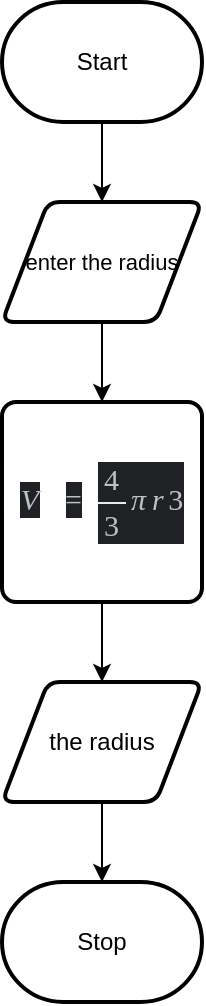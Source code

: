 <mxfile>
    <diagram id="GInHtZuMB5CcCfA9ihm7" name="Page-1">
        <mxGraphModel dx="908" dy="661" grid="1" gridSize="10" guides="1" tooltips="1" connect="1" arrows="1" fold="1" page="1" pageScale="1" pageWidth="850" pageHeight="1100" math="0" shadow="0">
            <root>
                <mxCell id="0"/>
                <mxCell id="1" parent="0"/>
                <mxCell id="7" style="edgeStyle=none;html=1;" parent="1" source="2" target="3" edge="1">
                    <mxGeometry relative="1" as="geometry"/>
                </mxCell>
                <mxCell id="2" value="Start" style="strokeWidth=2;html=1;shape=mxgraph.flowchart.terminator;whiteSpace=wrap;" parent="1" vertex="1">
                    <mxGeometry x="300" y="260" width="100" height="60" as="geometry"/>
                </mxCell>
                <mxCell id="8" style="edgeStyle=none;html=1;" parent="1" source="3" target="4" edge="1">
                    <mxGeometry relative="1" as="geometry"/>
                </mxCell>
                <mxCell id="3" value="&lt;font style=&quot;font-size: 11px&quot;&gt;enter the radius&lt;/font&gt;" style="shape=parallelogram;html=1;strokeWidth=2;perimeter=parallelogramPerimeter;whiteSpace=wrap;rounded=1;arcSize=12;size=0.23;" parent="1" vertex="1">
                    <mxGeometry x="300" y="360" width="100" height="60" as="geometry"/>
                </mxCell>
                <mxCell id="9" style="edgeStyle=none;html=1;" parent="1" source="4" target="5" edge="1">
                    <mxGeometry relative="1" as="geometry"/>
                </mxCell>
                <mxCell id="4" value="&lt;div class=&quot;lr-fy-ecl lr-fy-eq-elem&quot; style=&quot;font-size: 15px ; display: inline-block ; position: relative ; transition: all 0.05s ease-in-out 0s ; font-style: italic ; color: rgb(189 , 193 , 198) ; font-family: &amp;#34;stixgeneral&amp;#34; , &amp;#34;georgia&amp;#34; ; background-color: rgb(32 , 33 , 36) ; margin-right: 10px ; margin-top: 0px ; margin-bottom: 0px&quot;&gt;V&lt;/div&gt;&lt;div class=&quot;lr-fy-eq-elem lr-fy-eq-add&quot; style=&quot;font-size: 15px ; display: inline-block ; position: relative ; transition: all 0.05s ease-in-out 0s ; color: rgb(189 , 193 , 198) ; font-family: &amp;#34;stixgeneral&amp;#34; , &amp;#34;georgia&amp;#34; ; background-color: rgb(32 , 33 , 36) ; margin-left: 0.2em ; margin-right: 0.2em&quot;&gt;=&lt;/div&gt;&lt;div class=&quot;lr-fy-eq-elem eiuJYe&quot; style=&quot;font-size: 15px ; display: inline-block ; position: relative ; transition: all 0.05s ease-in-out 0s ; color: rgb(189 , 193 , 198) ; font-family: &amp;#34;stixgeneral&amp;#34; , &amp;#34;georgia&amp;#34; ; background-color: rgb(32 , 33 , 36) ; margin-left: 5px ; vertical-align: middle ; margin-top: 0px ; margin-bottom: 0px&quot;&gt;&lt;div class=&quot;lr-fy-eq-elem&quot; style=&quot;display: inline-block ; position: relative ; transition: all 0.05s ease-in-out 0s&quot;&gt;&lt;div class=&quot;lr-fy-eq-elem&quot; style=&quot;display: inline-block ; position: relative ; transition: all 0.05s ease-in-out 0s ; vertical-align: middle&quot;&gt;&lt;div class=&quot;lr-fy-ecv lr-fy-eq-elem&quot; style=&quot;display: inline-block ; position: relative ; transition: all 0.05s ease-in-out 0s ; font-family: &amp;#34;stixgeneral&amp;#34; , &amp;#34;times&amp;#34; , &amp;#34;times new roman&amp;#34; , serif&quot;&gt;4&lt;/div&gt;&lt;div class=&quot;lr-fy-eq-add&quot; style=&quot;width: 13.494px ; height: 1px ; background-color: rgb(232 , 234 , 237) ; margin-top: 2px ; margin-bottom: 2px&quot;&gt;&lt;/div&gt;&lt;div class=&quot;lr-fy-ecv lr-fy-eq-elem&quot; style=&quot;display: inline-block ; position: relative ; transition: all 0.05s ease-in-out 0s ; font-family: &amp;#34;stixgeneral&amp;#34; , &amp;#34;times&amp;#34; , &amp;#34;times new roman&amp;#34; , serif&quot;&gt;3&lt;/div&gt;&lt;/div&gt;&lt;div class=&quot;lr-fy-eq-elem lr-fy-eq-add&quot; style=&quot;display: inline-block ; position: relative ; transition: all 0.05s ease-in-out 0s ; margin-left: 0.2em&quot;&gt;&lt;/div&gt;&lt;div class=&quot;lr-fy-ecl lr-fy-eq-elem&quot; style=&quot;display: inline-block ; position: relative ; transition: all 0.05s ease-in-out 0s ; font-style: italic&quot;&gt;π&lt;/div&gt;&lt;/div&gt;&lt;div class=&quot;lr-fy-eq-elem lr-fy-eq-add&quot; style=&quot;display: inline-block ; position: relative ; transition: all 0.05s ease-in-out 0s ; margin-left: 0.2em&quot;&gt;&lt;/div&gt;&lt;div class=&quot;lr-fy-eq-elem&quot; style=&quot;display: inline-block ; position: relative ; transition: all 0.05s ease-in-out 0s&quot;&gt;&lt;div class=&quot;lr-fy-el lr-fy-eq-elem&quot; style=&quot;display: inline-block ; position: relative ; transition: all 0.05s ease-in-out 0s ; margin: -4px ; padding: 4px ; font-style: italic ; cursor: pointer&quot;&gt;r&lt;/div&gt;&lt;div class=&quot;lr-fy-ecv lr-fy-eq-elem&quot; style=&quot;display: inline-block ; position: relative ; transition: all 0.05s ease-in-out 0s ; font-family: &amp;#34;stixgeneral&amp;#34; , &amp;#34;times&amp;#34; , &amp;#34;times new roman&amp;#34; , serif ; margin-left: 0.15em ; vertical-align: top&quot;&gt;3&lt;/div&gt;&lt;/div&gt;&lt;/div&gt;" style="rounded=1;whiteSpace=wrap;html=1;absoluteArcSize=1;arcSize=14;strokeWidth=2;" parent="1" vertex="1">
                    <mxGeometry x="300" y="460" width="100" height="100" as="geometry"/>
                </mxCell>
                <mxCell id="10" style="edgeStyle=none;html=1;" parent="1" source="5" target="6" edge="1">
                    <mxGeometry relative="1" as="geometry"/>
                </mxCell>
                <mxCell id="5" value="the radius" style="shape=parallelogram;html=1;strokeWidth=2;perimeter=parallelogramPerimeter;whiteSpace=wrap;rounded=1;arcSize=12;size=0.23;" parent="1" vertex="1">
                    <mxGeometry x="300" y="600" width="100" height="60" as="geometry"/>
                </mxCell>
                <mxCell id="6" value="Stop" style="strokeWidth=2;html=1;shape=mxgraph.flowchart.terminator;whiteSpace=wrap;" parent="1" vertex="1">
                    <mxGeometry x="300" y="700" width="100" height="60" as="geometry"/>
                </mxCell>
            </root>
        </mxGraphModel>
    </diagram>
</mxfile>
